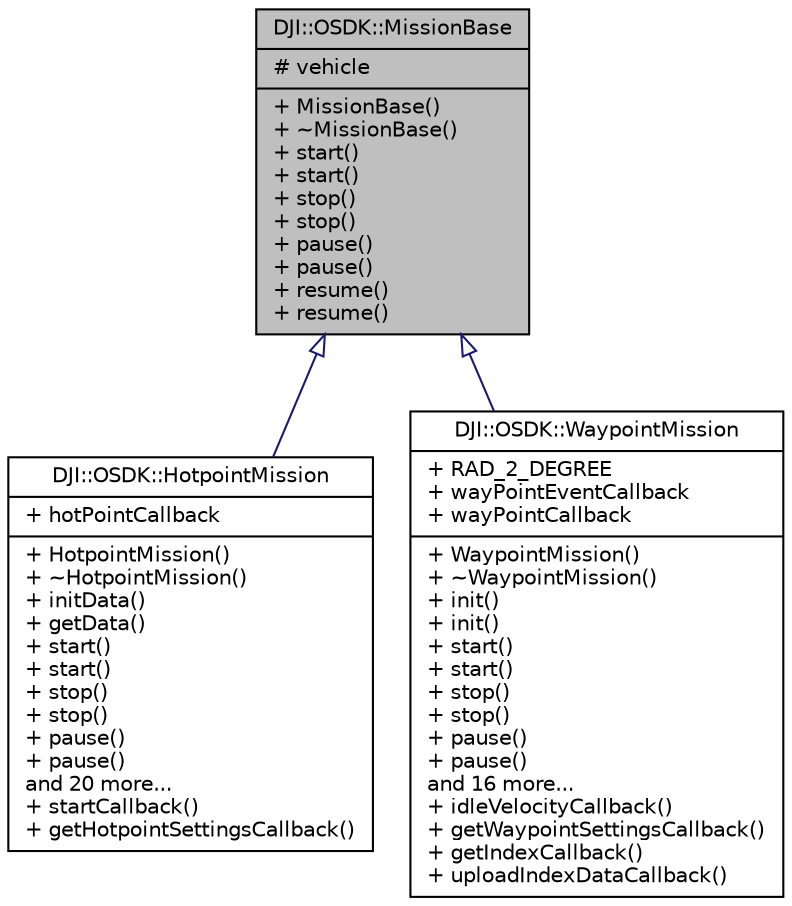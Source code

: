 digraph "DJI::OSDK::MissionBase"
{
 // INTERACTIVE_SVG=YES
 // LATEX_PDF_SIZE
  edge [fontname="Helvetica",fontsize="10",labelfontname="Helvetica",labelfontsize="10"];
  node [fontname="Helvetica",fontsize="10",shape=record];
  Node1 [label="{DJI::OSDK::MissionBase\n|# vehicle\l|+ MissionBase()\l+ ~MissionBase()\l+ start()\l+ start()\l+ stop()\l+ stop()\l+ pause()\l+ pause()\l+ resume()\l+ resume()\l}",height=0.2,width=0.4,color="black", fillcolor="grey75", style="filled", fontcolor="black",tooltip="Mission Base class for commonality between SDK Missions."];
  Node1 -> Node2 [dir="back",color="midnightblue",fontsize="10",style="solid",arrowtail="onormal",fontname="Helvetica"];
  Node2 [label="{DJI::OSDK::HotpointMission\n|+ hotPointCallback\l|+ HotpointMission()\l+ ~HotpointMission()\l+ initData()\l+ getData()\l+ start()\l+ start()\l+ stop()\l+ stop()\l+ pause()\l+ pause()\land 20 more...\l+ startCallback()\l+ getHotpointSettingsCallback()\l}",height=0.2,width=0.4,color="black", fillcolor="white", style="filled",URL="$classDJI_1_1OSDK_1_1HotpointMission.html",tooltip="APIs for Hotpoint (Point of Interest) Missions."];
  Node1 -> Node3 [dir="back",color="midnightblue",fontsize="10",style="solid",arrowtail="onormal",fontname="Helvetica"];
  Node3 [label="{DJI::OSDK::WaypointMission\n|+ RAD_2_DEGREE\l+ wayPointEventCallback\l+ wayPointCallback\l|+ WaypointMission()\l+ ~WaypointMission()\l+ init()\l+ init()\l+ start()\l+ start()\l+ stop()\l+ stop()\l+ pause()\l+ pause()\land 16 more...\l+ idleVelocityCallback()\l+ getWaypointSettingsCallback()\l+ getIndexCallback()\l+ uploadIndexDataCallback()\l}",height=0.2,width=0.4,color="black", fillcolor="white", style="filled",URL="$classDJI_1_1OSDK_1_1WaypointMission.html",tooltip="APIs for GPS Waypoint Missions."];
}
